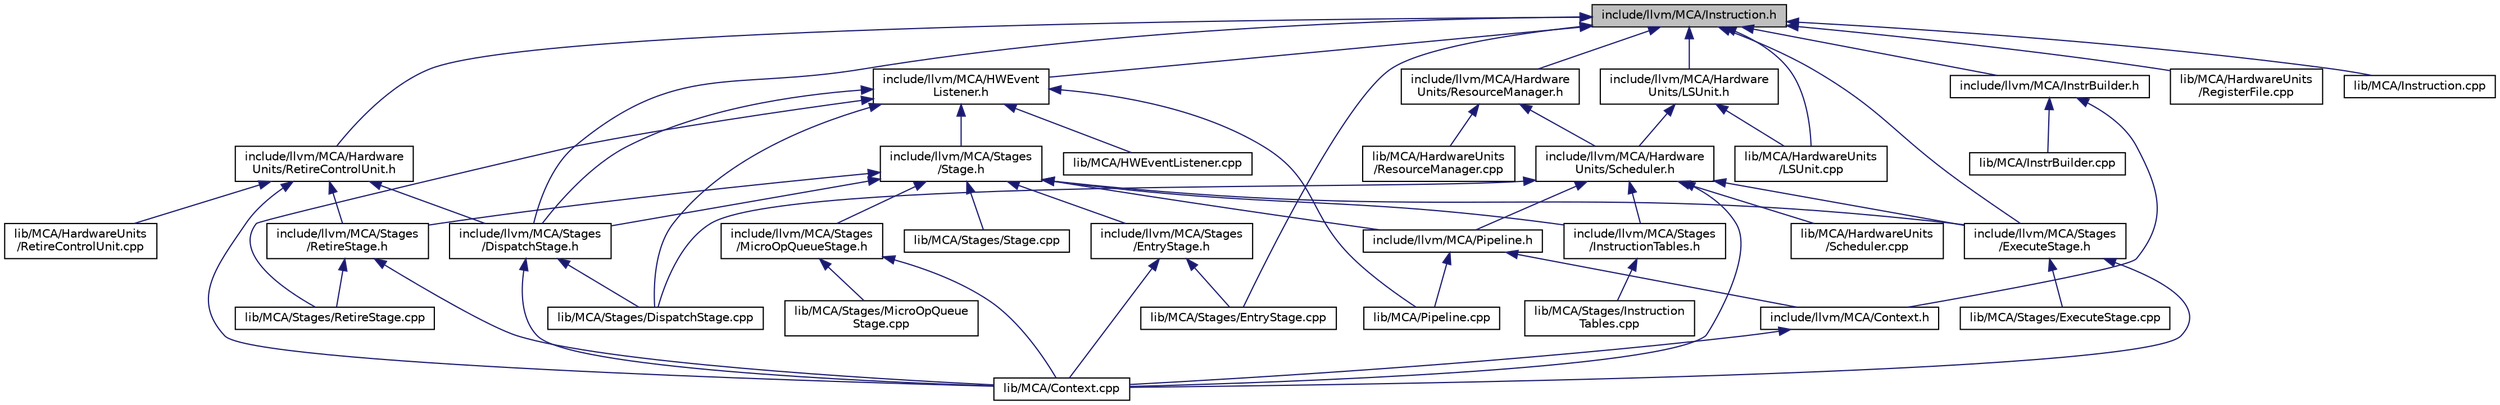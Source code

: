digraph "include/llvm/MCA/Instruction.h"
{
 // LATEX_PDF_SIZE
  bgcolor="transparent";
  edge [fontname="Helvetica",fontsize="10",labelfontname="Helvetica",labelfontsize="10"];
  node [fontname="Helvetica",fontsize="10",shape="box"];
  Node1 [label="include/llvm/MCA/Instruction.h",height=0.2,width=0.4,color="black", fillcolor="grey75", style="filled", fontcolor="black",tooltip="This file defines abstractions used by the Pipeline to model register reads, register writes and inst..."];
  Node1 -> Node2 [dir="back",color="midnightblue",fontsize="10",style="solid",fontname="Helvetica"];
  Node2 [label="include/llvm/MCA/HWEvent\lListener.h",height=0.2,width=0.4,color="black",URL="$HWEventListener_8h.html",tooltip="This file defines the main interface for hardware event listeners."];
  Node2 -> Node3 [dir="back",color="midnightblue",fontsize="10",style="solid",fontname="Helvetica"];
  Node3 [label="include/llvm/MCA/Stages\l/DispatchStage.h",height=0.2,width=0.4,color="black",URL="$DispatchStage_8h.html",tooltip="This file models the dispatch component of an instruction pipeline."];
  Node3 -> Node4 [dir="back",color="midnightblue",fontsize="10",style="solid",fontname="Helvetica"];
  Node4 [label="lib/MCA/Context.cpp",height=0.2,width=0.4,color="black",URL="$Context_8cpp.html",tooltip="This file defines a class for holding ownership of various simulated hardware units."];
  Node3 -> Node5 [dir="back",color="midnightblue",fontsize="10",style="solid",fontname="Helvetica"];
  Node5 [label="lib/MCA/Stages/DispatchStage.cpp",height=0.2,width=0.4,color="black",URL="$DispatchStage_8cpp.html",tooltip="This file models the dispatch component of an instruction pipeline."];
  Node2 -> Node6 [dir="back",color="midnightblue",fontsize="10",style="solid",fontname="Helvetica"];
  Node6 [label="include/llvm/MCA/Stages\l/Stage.h",height=0.2,width=0.4,color="black",URL="$Stage_8h.html",tooltip="This file defines a stage."];
  Node6 -> Node7 [dir="back",color="midnightblue",fontsize="10",style="solid",fontname="Helvetica"];
  Node7 [label="include/llvm/MCA/Pipeline.h",height=0.2,width=0.4,color="black",URL="$Pipeline_8h.html",tooltip="This file implements an ordered container of stages that simulate the pipeline of a hardware backend."];
  Node7 -> Node8 [dir="back",color="midnightblue",fontsize="10",style="solid",fontname="Helvetica"];
  Node8 [label="include/llvm/MCA/Context.h",height=0.2,width=0.4,color="black",URL="$Context_8h.html",tooltip="This file defines a class for holding ownership of various simulated hardware units."];
  Node8 -> Node4 [dir="back",color="midnightblue",fontsize="10",style="solid",fontname="Helvetica"];
  Node7 -> Node9 [dir="back",color="midnightblue",fontsize="10",style="solid",fontname="Helvetica"];
  Node9 [label="lib/MCA/Pipeline.cpp",height=0.2,width=0.4,color="black",URL="$Pipeline_8cpp.html",tooltip="This file implements an ordered container of stages that simulate the pipeline of a hardware backend."];
  Node6 -> Node3 [dir="back",color="midnightblue",fontsize="10",style="solid",fontname="Helvetica"];
  Node6 -> Node10 [dir="back",color="midnightblue",fontsize="10",style="solid",fontname="Helvetica"];
  Node10 [label="include/llvm/MCA/Stages\l/EntryStage.h",height=0.2,width=0.4,color="black",URL="$EntryStage_8h.html",tooltip="This file defines the Entry stage of an instruction pipeline."];
  Node10 -> Node4 [dir="back",color="midnightblue",fontsize="10",style="solid",fontname="Helvetica"];
  Node10 -> Node11 [dir="back",color="midnightblue",fontsize="10",style="solid",fontname="Helvetica"];
  Node11 [label="lib/MCA/Stages/EntryStage.cpp",height=0.2,width=0.4,color="black",URL="$EntryStage_8cpp.html",tooltip="This file defines the Fetch stage of an instruction pipeline."];
  Node6 -> Node12 [dir="back",color="midnightblue",fontsize="10",style="solid",fontname="Helvetica"];
  Node12 [label="include/llvm/MCA/Stages\l/ExecuteStage.h",height=0.2,width=0.4,color="black",URL="$ExecuteStage_8h.html",tooltip="This file defines the execution stage of a default instruction pipeline."];
  Node12 -> Node4 [dir="back",color="midnightblue",fontsize="10",style="solid",fontname="Helvetica"];
  Node12 -> Node13 [dir="back",color="midnightblue",fontsize="10",style="solid",fontname="Helvetica"];
  Node13 [label="lib/MCA/Stages/ExecuteStage.cpp",height=0.2,width=0.4,color="black",URL="$ExecuteStage_8cpp.html",tooltip="This file defines the execution stage of an instruction pipeline."];
  Node6 -> Node14 [dir="back",color="midnightblue",fontsize="10",style="solid",fontname="Helvetica"];
  Node14 [label="include/llvm/MCA/Stages\l/InstructionTables.h",height=0.2,width=0.4,color="black",URL="$InstructionTables_8h.html",tooltip="This file implements a custom stage to generate instruction tables."];
  Node14 -> Node15 [dir="back",color="midnightblue",fontsize="10",style="solid",fontname="Helvetica"];
  Node15 [label="lib/MCA/Stages/Instruction\lTables.cpp",height=0.2,width=0.4,color="black",URL="$InstructionTables_8cpp.html",tooltip="This file implements the method InstructionTables::execute()."];
  Node6 -> Node16 [dir="back",color="midnightblue",fontsize="10",style="solid",fontname="Helvetica"];
  Node16 [label="include/llvm/MCA/Stages\l/MicroOpQueueStage.h",height=0.2,width=0.4,color="black",URL="$MicroOpQueueStage_8h.html",tooltip="This file defines a stage that implements a queue of micro opcodes."];
  Node16 -> Node4 [dir="back",color="midnightblue",fontsize="10",style="solid",fontname="Helvetica"];
  Node16 -> Node17 [dir="back",color="midnightblue",fontsize="10",style="solid",fontname="Helvetica"];
  Node17 [label="lib/MCA/Stages/MicroOpQueue\lStage.cpp",height=0.2,width=0.4,color="black",URL="$MicroOpQueueStage_8cpp.html",tooltip="This file defines the MicroOpQueueStage."];
  Node6 -> Node18 [dir="back",color="midnightblue",fontsize="10",style="solid",fontname="Helvetica"];
  Node18 [label="include/llvm/MCA/Stages\l/RetireStage.h",height=0.2,width=0.4,color="black",URL="$RetireStage_8h.html",tooltip="This file defines the retire stage of a default instruction pipeline."];
  Node18 -> Node4 [dir="back",color="midnightblue",fontsize="10",style="solid",fontname="Helvetica"];
  Node18 -> Node19 [dir="back",color="midnightblue",fontsize="10",style="solid",fontname="Helvetica"];
  Node19 [label="lib/MCA/Stages/RetireStage.cpp",height=0.2,width=0.4,color="black",URL="$RetireStage_8cpp.html",tooltip="This file defines the retire stage of an instruction pipeline."];
  Node6 -> Node20 [dir="back",color="midnightblue",fontsize="10",style="solid",fontname="Helvetica"];
  Node20 [label="lib/MCA/Stages/Stage.cpp",height=0.2,width=0.4,color="black",URL="$Stage_8cpp.html",tooltip="This file defines a stage."];
  Node2 -> Node21 [dir="back",color="midnightblue",fontsize="10",style="solid",fontname="Helvetica"];
  Node21 [label="lib/MCA/HWEventListener.cpp",height=0.2,width=0.4,color="black",URL="$HWEventListener_8cpp.html",tooltip="This file defines a vtable anchor for class HWEventListener."];
  Node2 -> Node9 [dir="back",color="midnightblue",fontsize="10",style="solid",fontname="Helvetica"];
  Node2 -> Node5 [dir="back",color="midnightblue",fontsize="10",style="solid",fontname="Helvetica"];
  Node2 -> Node19 [dir="back",color="midnightblue",fontsize="10",style="solid",fontname="Helvetica"];
  Node1 -> Node22 [dir="back",color="midnightblue",fontsize="10",style="solid",fontname="Helvetica"];
  Node22 [label="include/llvm/MCA/Hardware\lUnits/LSUnit.h",height=0.2,width=0.4,color="black",URL="$LSUnit_8h.html",tooltip="A Load/Store unit class that models load/store queues and that implements a simple weak memory consis..."];
  Node22 -> Node23 [dir="back",color="midnightblue",fontsize="10",style="solid",fontname="Helvetica"];
  Node23 [label="include/llvm/MCA/Hardware\lUnits/Scheduler.h",height=0.2,width=0.4,color="black",URL="$Scheduler_8h.html",tooltip="A scheduler for Processor Resource Units and Processor Resource Groups."];
  Node23 -> Node7 [dir="back",color="midnightblue",fontsize="10",style="solid",fontname="Helvetica"];
  Node23 -> Node12 [dir="back",color="midnightblue",fontsize="10",style="solid",fontname="Helvetica"];
  Node23 -> Node14 [dir="back",color="midnightblue",fontsize="10",style="solid",fontname="Helvetica"];
  Node23 -> Node4 [dir="back",color="midnightblue",fontsize="10",style="solid",fontname="Helvetica"];
  Node23 -> Node24 [dir="back",color="midnightblue",fontsize="10",style="solid",fontname="Helvetica"];
  Node24 [label="lib/MCA/HardwareUnits\l/Scheduler.cpp",height=0.2,width=0.4,color="black",URL="$Scheduler_8cpp.html",tooltip=" "];
  Node23 -> Node5 [dir="back",color="midnightblue",fontsize="10",style="solid",fontname="Helvetica"];
  Node22 -> Node25 [dir="back",color="midnightblue",fontsize="10",style="solid",fontname="Helvetica"];
  Node25 [label="lib/MCA/HardwareUnits\l/LSUnit.cpp",height=0.2,width=0.4,color="black",URL="$LSUnit_8cpp.html",tooltip="A Load-Store Unit for the llvm-mca tool."];
  Node1 -> Node26 [dir="back",color="midnightblue",fontsize="10",style="solid",fontname="Helvetica"];
  Node26 [label="include/llvm/MCA/Hardware\lUnits/ResourceManager.h",height=0.2,width=0.4,color="black",URL="$ResourceManager_8h.html",tooltip="The classes here represent processor resource units and their management strategy."];
  Node26 -> Node23 [dir="back",color="midnightblue",fontsize="10",style="solid",fontname="Helvetica"];
  Node26 -> Node27 [dir="back",color="midnightblue",fontsize="10",style="solid",fontname="Helvetica"];
  Node27 [label="lib/MCA/HardwareUnits\l/ResourceManager.cpp",height=0.2,width=0.4,color="black",URL="$ResourceManager_8cpp.html",tooltip="The classes here represent processor resource units and their management strategy."];
  Node1 -> Node28 [dir="back",color="midnightblue",fontsize="10",style="solid",fontname="Helvetica"];
  Node28 [label="include/llvm/MCA/Hardware\lUnits/RetireControlUnit.h",height=0.2,width=0.4,color="black",URL="$RetireControlUnit_8h.html",tooltip="This file simulates the hardware responsible for retiring instructions."];
  Node28 -> Node3 [dir="back",color="midnightblue",fontsize="10",style="solid",fontname="Helvetica"];
  Node28 -> Node18 [dir="back",color="midnightblue",fontsize="10",style="solid",fontname="Helvetica"];
  Node28 -> Node4 [dir="back",color="midnightblue",fontsize="10",style="solid",fontname="Helvetica"];
  Node28 -> Node29 [dir="back",color="midnightblue",fontsize="10",style="solid",fontname="Helvetica"];
  Node29 [label="lib/MCA/HardwareUnits\l/RetireControlUnit.cpp",height=0.2,width=0.4,color="black",URL="$RetireControlUnit_8cpp.html",tooltip="This file simulates the hardware responsible for retiring instructions."];
  Node1 -> Node30 [dir="back",color="midnightblue",fontsize="10",style="solid",fontname="Helvetica"];
  Node30 [label="include/llvm/MCA/InstrBuilder.h",height=0.2,width=0.4,color="black",URL="$InstrBuilder_8h.html",tooltip="A builder class for instructions that are statically analyzed by llvm-mca."];
  Node30 -> Node8 [dir="back",color="midnightblue",fontsize="10",style="solid",fontname="Helvetica"];
  Node30 -> Node31 [dir="back",color="midnightblue",fontsize="10",style="solid",fontname="Helvetica"];
  Node31 [label="lib/MCA/InstrBuilder.cpp",height=0.2,width=0.4,color="black",URL="$InstrBuilder_8cpp.html",tooltip="This file implements the InstrBuilder interface."];
  Node1 -> Node3 [dir="back",color="midnightblue",fontsize="10",style="solid",fontname="Helvetica"];
  Node1 -> Node12 [dir="back",color="midnightblue",fontsize="10",style="solid",fontname="Helvetica"];
  Node1 -> Node25 [dir="back",color="midnightblue",fontsize="10",style="solid",fontname="Helvetica"];
  Node1 -> Node32 [dir="back",color="midnightblue",fontsize="10",style="solid",fontname="Helvetica"];
  Node32 [label="lib/MCA/HardwareUnits\l/RegisterFile.cpp",height=0.2,width=0.4,color="black",URL="$RegisterFile_8cpp.html",tooltip="This file defines a register mapping file class."];
  Node1 -> Node33 [dir="back",color="midnightblue",fontsize="10",style="solid",fontname="Helvetica"];
  Node33 [label="lib/MCA/Instruction.cpp",height=0.2,width=0.4,color="black",URL="$MCA_2Instruction_8cpp.html",tooltip=" "];
  Node1 -> Node11 [dir="back",color="midnightblue",fontsize="10",style="solid",fontname="Helvetica"];
}
